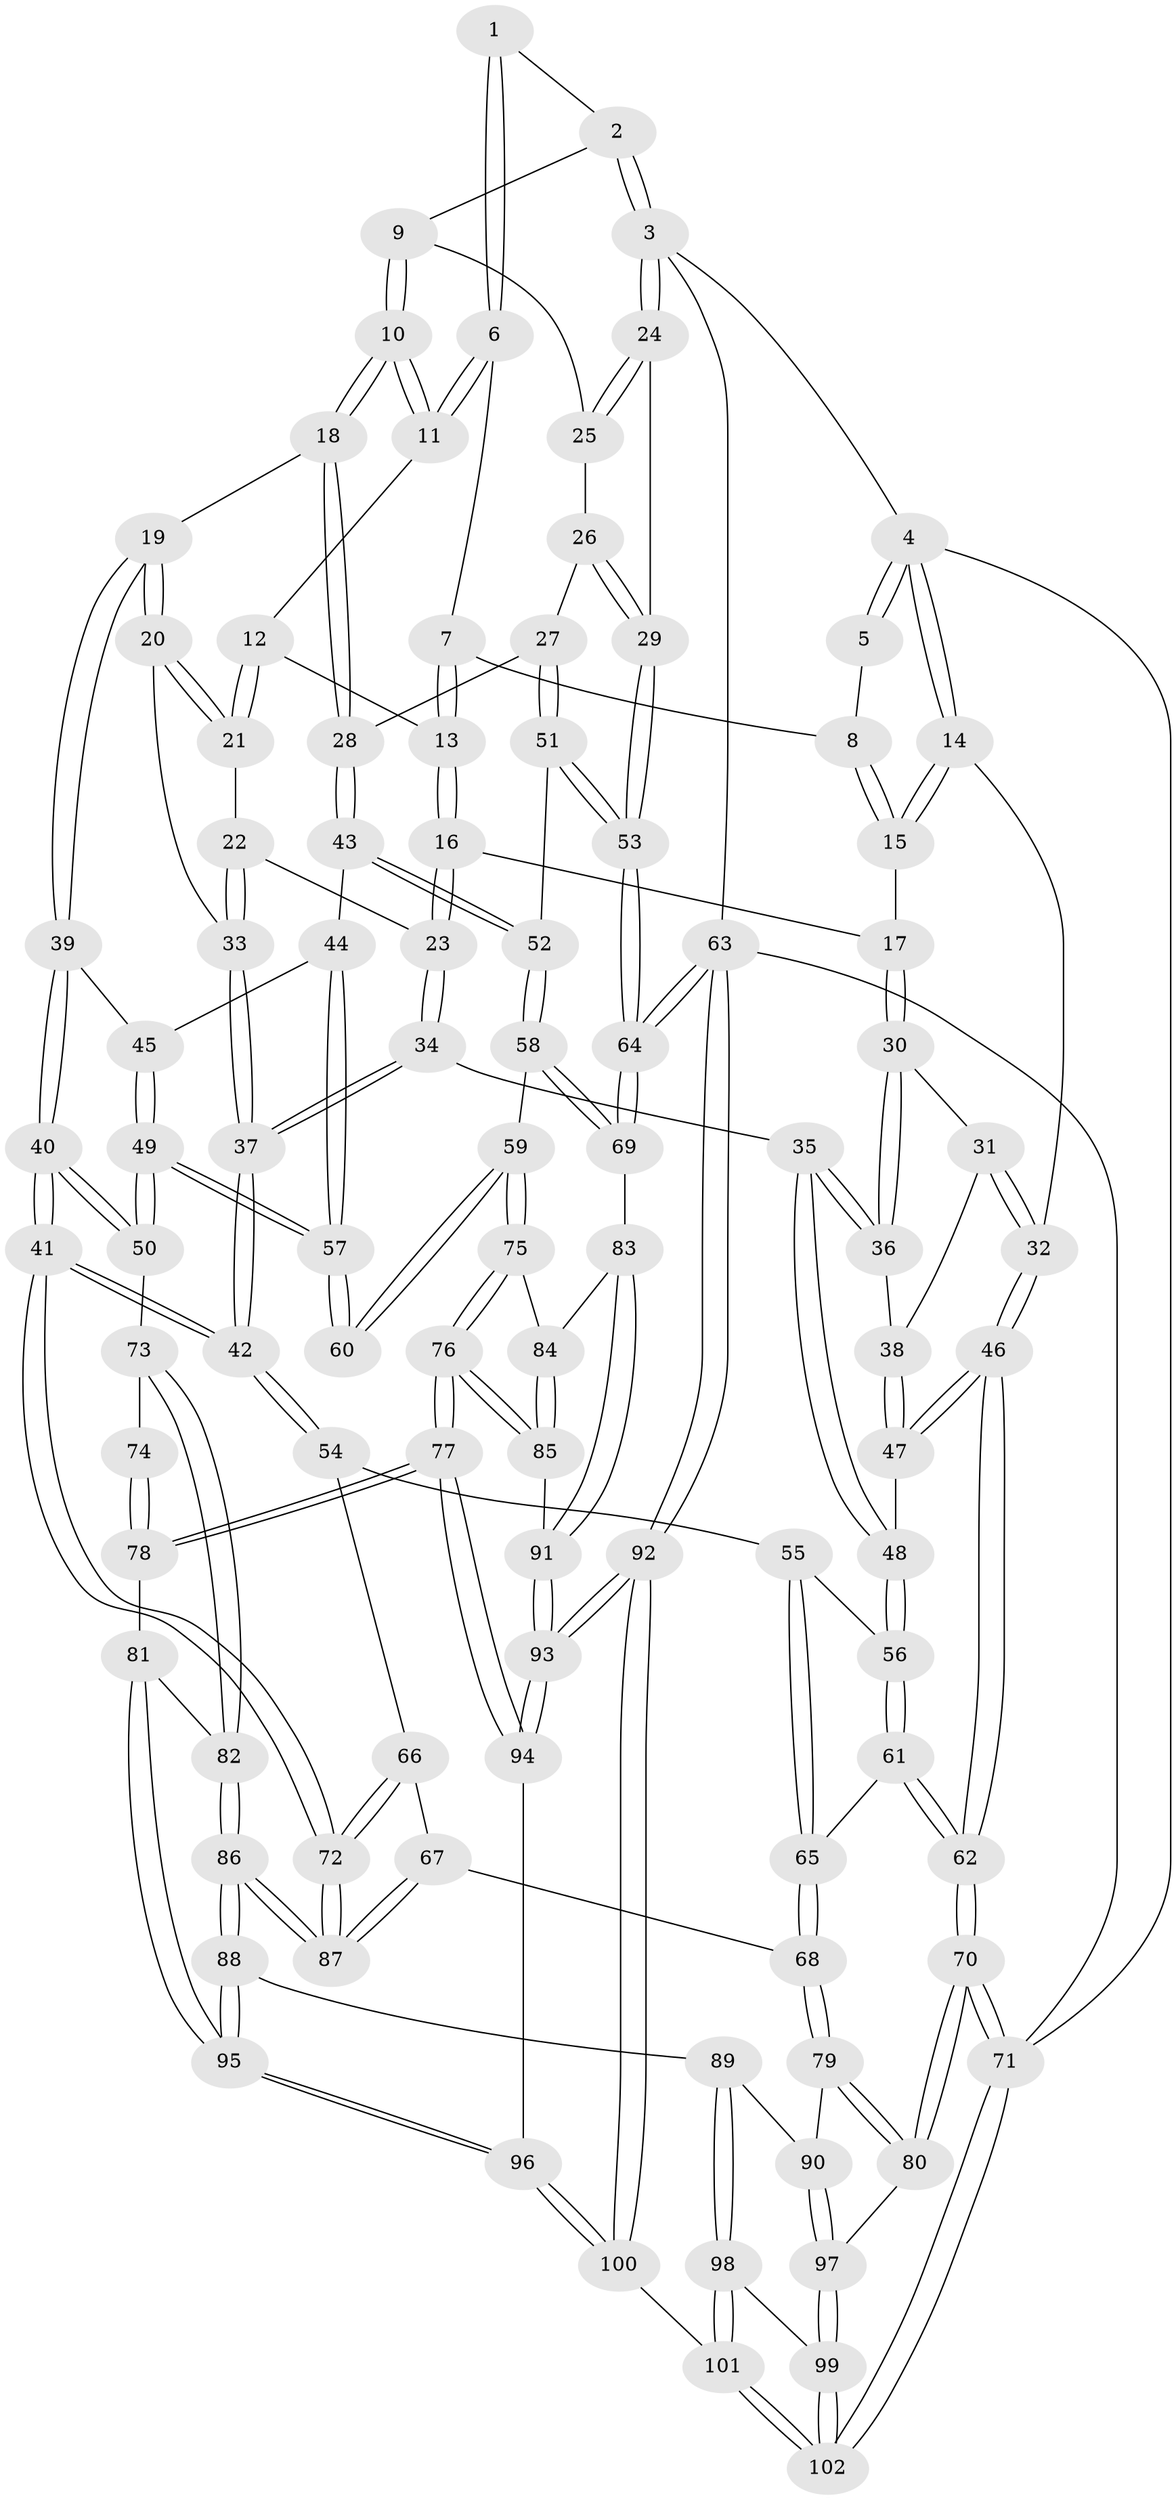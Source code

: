 // coarse degree distribution, {4: 0.43333333333333335, 2: 0.03333333333333333, 3: 0.26666666666666666, 7: 0.03333333333333333, 5: 0.06666666666666667, 9: 0.03333333333333333, 8: 0.03333333333333333, 6: 0.1}
// Generated by graph-tools (version 1.1) at 2025/05/03/04/25 22:05:04]
// undirected, 102 vertices, 252 edges
graph export_dot {
graph [start="1"]
  node [color=gray90,style=filled];
  1 [pos="+0.45410088613960753+0"];
  2 [pos="+0.8322970908205776+0"];
  3 [pos="+1+0"];
  4 [pos="+0+0"];
  5 [pos="+0.27702855162580536+0"];
  6 [pos="+0.4870127855657312+0.026777591366550512"];
  7 [pos="+0.3212502461489766+0.15034503960286474"];
  8 [pos="+0.20560061326193102+0.0801833408658496"];
  9 [pos="+0.7898499781218262+0.12643522867135848"];
  10 [pos="+0.7414226331815387+0.17061788995280394"];
  11 [pos="+0.4986018517324586+0.055192039869451405"];
  12 [pos="+0.48687638177641235+0.13728371800136147"];
  13 [pos="+0.3343652082526691+0.2100941992730549"];
  14 [pos="+0+0"];
  15 [pos="+0.14442396094465051+0.1638549461905107"];
  16 [pos="+0.3217835524980711+0.2560287559794195"];
  17 [pos="+0.1485956547534117+0.19381450836469916"];
  18 [pos="+0.7212232274981317+0.24710882707546933"];
  19 [pos="+0.5648731846857585+0.31100665690941864"];
  20 [pos="+0.5413638003549859+0.3053483906725903"];
  21 [pos="+0.4966754875143559+0.22195538350765587"];
  22 [pos="+0.34870038795543884+0.26471755169717126"];
  23 [pos="+0.32786703714253684+0.2689115676067113"];
  24 [pos="+1+0.09819248670649783"];
  25 [pos="+0.8284590615718381+0.14033392566033043"];
  26 [pos="+0.9070319945878645+0.23284752722635346"];
  27 [pos="+0.8619887088336056+0.373762639799342"];
  28 [pos="+0.7856805225535252+0.3545412989869648"];
  29 [pos="+1+0.29181527868355617"];
  30 [pos="+0.12908952378582045+0.2537735591679373"];
  31 [pos="+0.09702174918944623+0.27204099581444796"];
  32 [pos="+0+0.35117139793461394"];
  33 [pos="+0.5180226662001933+0.3234527473139632"];
  34 [pos="+0.3247930593213776+0.3511837748361581"];
  35 [pos="+0.22009551741800362+0.39023136619506876"];
  36 [pos="+0.19488020051804095+0.36388446987039386"];
  37 [pos="+0.41441708998168225+0.4133606018886291"];
  38 [pos="+0.07571993878113062+0.39570034602881365"];
  39 [pos="+0.5806210525026442+0.3526609086560869"];
  40 [pos="+0.45376131625163935+0.5892146620704061"];
  41 [pos="+0.45217720337541023+0.5896919756059024"];
  42 [pos="+0.4294635101961811+0.5523661338109059"];
  43 [pos="+0.7511616799622377+0.4071322638947823"];
  44 [pos="+0.696994413004586+0.4550217539764489"];
  45 [pos="+0.6048389725449838+0.4066759868322472"];
  46 [pos="+0+0.5260386451486194"];
  47 [pos="+0.054052279909223094+0.4233527488471132"];
  48 [pos="+0.20386205967530735+0.4508190356142504"];
  49 [pos="+0.5211406864018585+0.5702607477747689"];
  50 [pos="+0.5145956138656399+0.5729105637739189"];
  51 [pos="+0.9640489220342261+0.43602643143139674"];
  52 [pos="+0.8132283612480444+0.5304340826051301"];
  53 [pos="+1+0.4735085245894062"];
  54 [pos="+0.24849152033791347+0.5130392061963812"];
  55 [pos="+0.2169305609551833+0.488707562416897"];
  56 [pos="+0.20442891534103927+0.4665201411297728"];
  57 [pos="+0.6837376367612392+0.5591134619822826"];
  58 [pos="+0.7908300113070891+0.5630377124578684"];
  59 [pos="+0.7452997093598033+0.5992464793493781"];
  60 [pos="+0.7068075828669197+0.5791922186078958"];
  61 [pos="+0.012502509858499617+0.5554920130976984"];
  62 [pos="+0+0.5651047771308068"];
  63 [pos="+1+1"];
  64 [pos="+1+0.5772315588836261"];
  65 [pos="+0.15442555684299372+0.598534517504931"];
  66 [pos="+0.2395314766943994+0.5869076221078582"];
  67 [pos="+0.21781511698331388+0.6654335115047926"];
  68 [pos="+0.20304134358491868+0.674643191184943"];
  69 [pos="+1+0.6162897833994122"];
  70 [pos="+0+0.6964995542399197"];
  71 [pos="+0+1"];
  72 [pos="+0.44282860657103856+0.6243762888111121"];
  73 [pos="+0.6236428045749223+0.6694075652638284"];
  74 [pos="+0.6559534661574777+0.6580891651151588"];
  75 [pos="+0.7488237651447232+0.6073884777096527"];
  76 [pos="+0.7482850154999111+0.7341527380851435"];
  77 [pos="+0.7455791215829903+0.7380243189496802"];
  78 [pos="+0.6547031308507624+0.7462448069164068"];
  79 [pos="+0.19623805909100914+0.6902553077350272"];
  80 [pos="+0.13816533730222577+0.7769902202405227"];
  81 [pos="+0.6431283831975595+0.7501568188997821"];
  82 [pos="+0.6224283242151397+0.7337552414130513"];
  83 [pos="+1+0.6178058850898555"];
  84 [pos="+0.8629084683322571+0.6484878658817944"];
  85 [pos="+0.8345156674925497+0.7333083991211016"];
  86 [pos="+0.4446227284796276+0.6609069616917854"];
  87 [pos="+0.44127678150993027+0.6308835605043551"];
  88 [pos="+0.4252988288303843+0.7714906599016969"];
  89 [pos="+0.4072009709657918+0.7799057689282441"];
  90 [pos="+0.3982847976876329+0.781200682195947"];
  91 [pos="+0.8648566039635083+0.7493179061901234"];
  92 [pos="+1+1"];
  93 [pos="+1+1"];
  94 [pos="+0.7469432217861773+0.7467938066252571"];
  95 [pos="+0.5617972273452538+0.9451705198737842"];
  96 [pos="+0.6201538408347762+1"];
  97 [pos="+0.18172924978293728+0.8430710440378748"];
  98 [pos="+0.306404505278576+0.9747772741019497"];
  99 [pos="+0.182743739151048+0.8626491478648709"];
  100 [pos="+0.6256067589770572+1"];
  101 [pos="+0.40242214076706206+1"];
  102 [pos="+0+1"];
  1 -- 2;
  1 -- 6;
  1 -- 6;
  2 -- 3;
  2 -- 3;
  2 -- 9;
  3 -- 4;
  3 -- 24;
  3 -- 24;
  3 -- 63;
  4 -- 5;
  4 -- 5;
  4 -- 14;
  4 -- 14;
  4 -- 71;
  5 -- 8;
  6 -- 7;
  6 -- 11;
  6 -- 11;
  7 -- 8;
  7 -- 13;
  7 -- 13;
  8 -- 15;
  8 -- 15;
  9 -- 10;
  9 -- 10;
  9 -- 25;
  10 -- 11;
  10 -- 11;
  10 -- 18;
  10 -- 18;
  11 -- 12;
  12 -- 13;
  12 -- 21;
  12 -- 21;
  13 -- 16;
  13 -- 16;
  14 -- 15;
  14 -- 15;
  14 -- 32;
  15 -- 17;
  16 -- 17;
  16 -- 23;
  16 -- 23;
  17 -- 30;
  17 -- 30;
  18 -- 19;
  18 -- 28;
  18 -- 28;
  19 -- 20;
  19 -- 20;
  19 -- 39;
  19 -- 39;
  20 -- 21;
  20 -- 21;
  20 -- 33;
  21 -- 22;
  22 -- 23;
  22 -- 33;
  22 -- 33;
  23 -- 34;
  23 -- 34;
  24 -- 25;
  24 -- 25;
  24 -- 29;
  25 -- 26;
  26 -- 27;
  26 -- 29;
  26 -- 29;
  27 -- 28;
  27 -- 51;
  27 -- 51;
  28 -- 43;
  28 -- 43;
  29 -- 53;
  29 -- 53;
  30 -- 31;
  30 -- 36;
  30 -- 36;
  31 -- 32;
  31 -- 32;
  31 -- 38;
  32 -- 46;
  32 -- 46;
  33 -- 37;
  33 -- 37;
  34 -- 35;
  34 -- 37;
  34 -- 37;
  35 -- 36;
  35 -- 36;
  35 -- 48;
  35 -- 48;
  36 -- 38;
  37 -- 42;
  37 -- 42;
  38 -- 47;
  38 -- 47;
  39 -- 40;
  39 -- 40;
  39 -- 45;
  40 -- 41;
  40 -- 41;
  40 -- 50;
  40 -- 50;
  41 -- 42;
  41 -- 42;
  41 -- 72;
  41 -- 72;
  42 -- 54;
  42 -- 54;
  43 -- 44;
  43 -- 52;
  43 -- 52;
  44 -- 45;
  44 -- 57;
  44 -- 57;
  45 -- 49;
  45 -- 49;
  46 -- 47;
  46 -- 47;
  46 -- 62;
  46 -- 62;
  47 -- 48;
  48 -- 56;
  48 -- 56;
  49 -- 50;
  49 -- 50;
  49 -- 57;
  49 -- 57;
  50 -- 73;
  51 -- 52;
  51 -- 53;
  51 -- 53;
  52 -- 58;
  52 -- 58;
  53 -- 64;
  53 -- 64;
  54 -- 55;
  54 -- 66;
  55 -- 56;
  55 -- 65;
  55 -- 65;
  56 -- 61;
  56 -- 61;
  57 -- 60;
  57 -- 60;
  58 -- 59;
  58 -- 69;
  58 -- 69;
  59 -- 60;
  59 -- 60;
  59 -- 75;
  59 -- 75;
  61 -- 62;
  61 -- 62;
  61 -- 65;
  62 -- 70;
  62 -- 70;
  63 -- 64;
  63 -- 64;
  63 -- 92;
  63 -- 92;
  63 -- 71;
  64 -- 69;
  64 -- 69;
  65 -- 68;
  65 -- 68;
  66 -- 67;
  66 -- 72;
  66 -- 72;
  67 -- 68;
  67 -- 87;
  67 -- 87;
  68 -- 79;
  68 -- 79;
  69 -- 83;
  70 -- 71;
  70 -- 71;
  70 -- 80;
  70 -- 80;
  71 -- 102;
  71 -- 102;
  72 -- 87;
  72 -- 87;
  73 -- 74;
  73 -- 82;
  73 -- 82;
  74 -- 78;
  74 -- 78;
  75 -- 76;
  75 -- 76;
  75 -- 84;
  76 -- 77;
  76 -- 77;
  76 -- 85;
  76 -- 85;
  77 -- 78;
  77 -- 78;
  77 -- 94;
  77 -- 94;
  78 -- 81;
  79 -- 80;
  79 -- 80;
  79 -- 90;
  80 -- 97;
  81 -- 82;
  81 -- 95;
  81 -- 95;
  82 -- 86;
  82 -- 86;
  83 -- 84;
  83 -- 91;
  83 -- 91;
  84 -- 85;
  84 -- 85;
  85 -- 91;
  86 -- 87;
  86 -- 87;
  86 -- 88;
  86 -- 88;
  88 -- 89;
  88 -- 95;
  88 -- 95;
  89 -- 90;
  89 -- 98;
  89 -- 98;
  90 -- 97;
  90 -- 97;
  91 -- 93;
  91 -- 93;
  92 -- 93;
  92 -- 93;
  92 -- 100;
  92 -- 100;
  93 -- 94;
  93 -- 94;
  94 -- 96;
  95 -- 96;
  95 -- 96;
  96 -- 100;
  96 -- 100;
  97 -- 99;
  97 -- 99;
  98 -- 99;
  98 -- 101;
  98 -- 101;
  99 -- 102;
  99 -- 102;
  100 -- 101;
  101 -- 102;
  101 -- 102;
}
